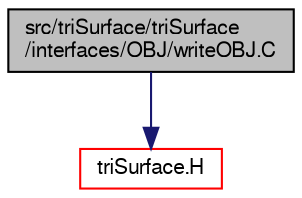 digraph "src/triSurface/triSurface/interfaces/OBJ/writeOBJ.C"
{
  bgcolor="transparent";
  edge [fontname="FreeSans",fontsize="10",labelfontname="FreeSans",labelfontsize="10"];
  node [fontname="FreeSans",fontsize="10",shape=record];
  Node0 [label="src/triSurface/triSurface\l/interfaces/OBJ/writeOBJ.C",height=0.2,width=0.4,color="black", fillcolor="grey75", style="filled", fontcolor="black"];
  Node0 -> Node1 [color="midnightblue",fontsize="10",style="solid",fontname="FreeSans"];
  Node1 [label="triSurface.H",height=0.2,width=0.4,color="red",URL="$a17024.html"];
}
